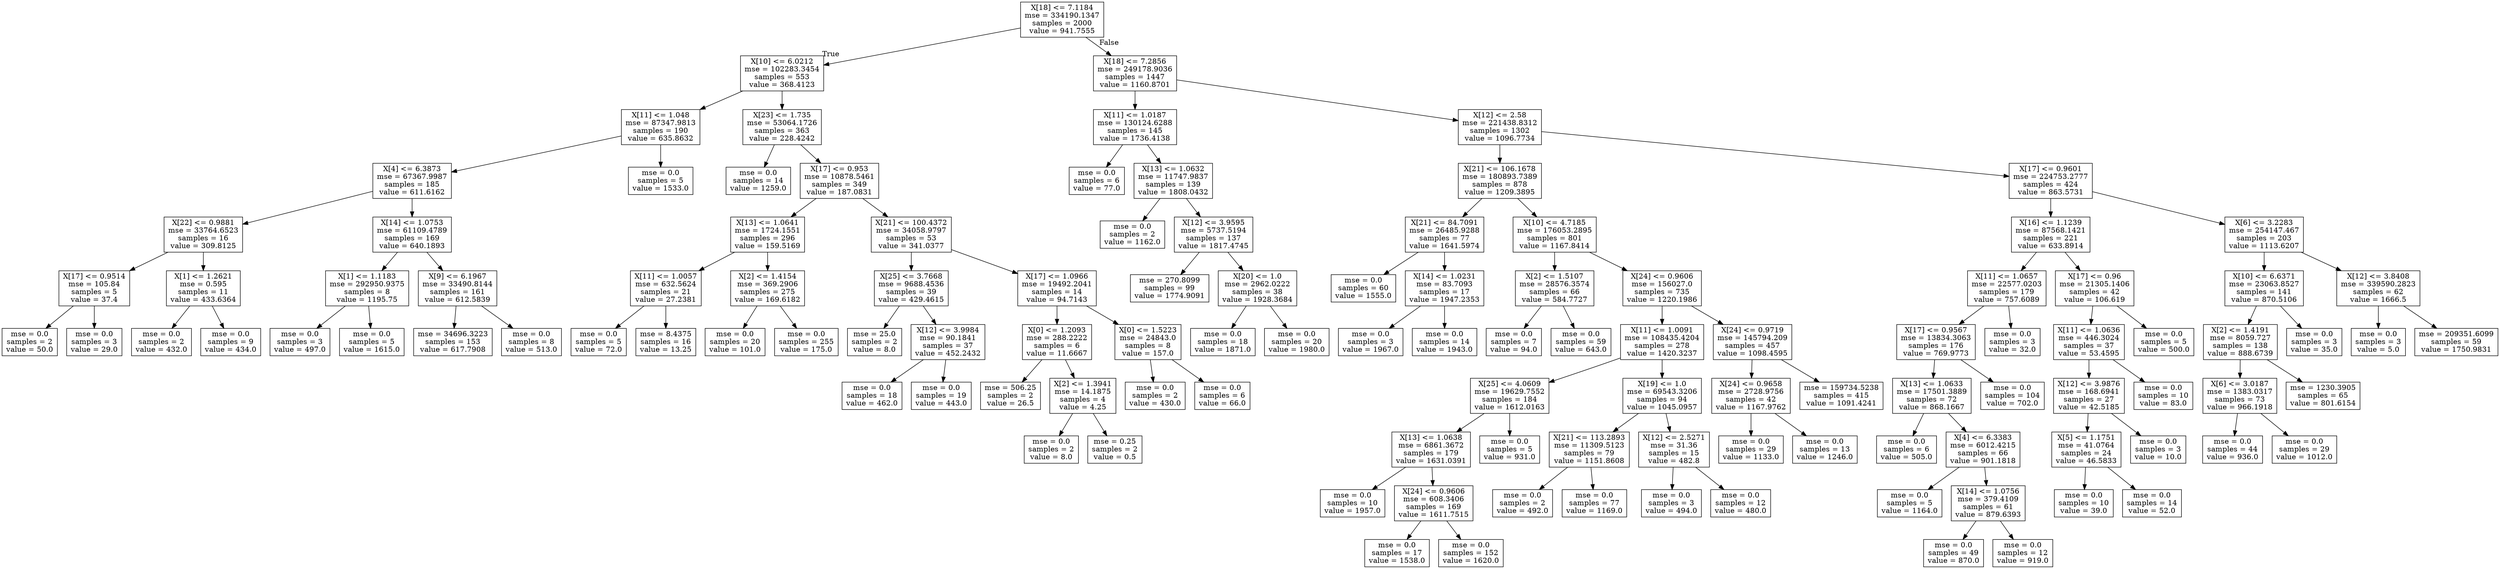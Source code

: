 digraph Tree {
node [shape=box] ;
0 [label="X[18] <= 7.1184\nmse = 334190.1347\nsamples = 2000\nvalue = 941.7555"] ;
1 [label="X[10] <= 6.0212\nmse = 102283.3454\nsamples = 553\nvalue = 368.4123"] ;
0 -> 1 [labeldistance=2.5, labelangle=45, headlabel="True"] ;
2 [label="X[11] <= 1.048\nmse = 87347.9813\nsamples = 190\nvalue = 635.8632"] ;
1 -> 2 ;
3 [label="X[4] <= 6.3873\nmse = 67367.9987\nsamples = 185\nvalue = 611.6162"] ;
2 -> 3 ;
4 [label="X[22] <= 0.9881\nmse = 33764.6523\nsamples = 16\nvalue = 309.8125"] ;
3 -> 4 ;
5 [label="X[17] <= 0.9514\nmse = 105.84\nsamples = 5\nvalue = 37.4"] ;
4 -> 5 ;
6 [label="mse = 0.0\nsamples = 2\nvalue = 50.0"] ;
5 -> 6 ;
7 [label="mse = 0.0\nsamples = 3\nvalue = 29.0"] ;
5 -> 7 ;
8 [label="X[1] <= 1.2621\nmse = 0.595\nsamples = 11\nvalue = 433.6364"] ;
4 -> 8 ;
9 [label="mse = 0.0\nsamples = 2\nvalue = 432.0"] ;
8 -> 9 ;
10 [label="mse = 0.0\nsamples = 9\nvalue = 434.0"] ;
8 -> 10 ;
11 [label="X[14] <= 1.0753\nmse = 61109.4789\nsamples = 169\nvalue = 640.1893"] ;
3 -> 11 ;
12 [label="X[1] <= 1.1183\nmse = 292950.9375\nsamples = 8\nvalue = 1195.75"] ;
11 -> 12 ;
13 [label="mse = 0.0\nsamples = 3\nvalue = 497.0"] ;
12 -> 13 ;
14 [label="mse = 0.0\nsamples = 5\nvalue = 1615.0"] ;
12 -> 14 ;
15 [label="X[9] <= 6.1967\nmse = 33490.8144\nsamples = 161\nvalue = 612.5839"] ;
11 -> 15 ;
16 [label="mse = 34696.3223\nsamples = 153\nvalue = 617.7908"] ;
15 -> 16 ;
17 [label="mse = 0.0\nsamples = 8\nvalue = 513.0"] ;
15 -> 17 ;
18 [label="mse = 0.0\nsamples = 5\nvalue = 1533.0"] ;
2 -> 18 ;
19 [label="X[23] <= 1.735\nmse = 53064.1726\nsamples = 363\nvalue = 228.4242"] ;
1 -> 19 ;
20 [label="mse = 0.0\nsamples = 14\nvalue = 1259.0"] ;
19 -> 20 ;
21 [label="X[17] <= 0.953\nmse = 10878.5461\nsamples = 349\nvalue = 187.0831"] ;
19 -> 21 ;
22 [label="X[13] <= 1.0641\nmse = 1724.1551\nsamples = 296\nvalue = 159.5169"] ;
21 -> 22 ;
23 [label="X[11] <= 1.0057\nmse = 632.5624\nsamples = 21\nvalue = 27.2381"] ;
22 -> 23 ;
24 [label="mse = 0.0\nsamples = 5\nvalue = 72.0"] ;
23 -> 24 ;
25 [label="mse = 8.4375\nsamples = 16\nvalue = 13.25"] ;
23 -> 25 ;
26 [label="X[2] <= 1.4154\nmse = 369.2906\nsamples = 275\nvalue = 169.6182"] ;
22 -> 26 ;
27 [label="mse = 0.0\nsamples = 20\nvalue = 101.0"] ;
26 -> 27 ;
28 [label="mse = 0.0\nsamples = 255\nvalue = 175.0"] ;
26 -> 28 ;
29 [label="X[21] <= 100.4372\nmse = 34058.9797\nsamples = 53\nvalue = 341.0377"] ;
21 -> 29 ;
30 [label="X[25] <= 3.7668\nmse = 9688.4536\nsamples = 39\nvalue = 429.4615"] ;
29 -> 30 ;
31 [label="mse = 25.0\nsamples = 2\nvalue = 8.0"] ;
30 -> 31 ;
32 [label="X[12] <= 3.9984\nmse = 90.1841\nsamples = 37\nvalue = 452.2432"] ;
30 -> 32 ;
33 [label="mse = 0.0\nsamples = 18\nvalue = 462.0"] ;
32 -> 33 ;
34 [label="mse = 0.0\nsamples = 19\nvalue = 443.0"] ;
32 -> 34 ;
35 [label="X[17] <= 1.0966\nmse = 19492.2041\nsamples = 14\nvalue = 94.7143"] ;
29 -> 35 ;
36 [label="X[0] <= 1.2093\nmse = 288.2222\nsamples = 6\nvalue = 11.6667"] ;
35 -> 36 ;
37 [label="mse = 506.25\nsamples = 2\nvalue = 26.5"] ;
36 -> 37 ;
38 [label="X[2] <= 1.3941\nmse = 14.1875\nsamples = 4\nvalue = 4.25"] ;
36 -> 38 ;
39 [label="mse = 0.0\nsamples = 2\nvalue = 8.0"] ;
38 -> 39 ;
40 [label="mse = 0.25\nsamples = 2\nvalue = 0.5"] ;
38 -> 40 ;
41 [label="X[0] <= 1.5223\nmse = 24843.0\nsamples = 8\nvalue = 157.0"] ;
35 -> 41 ;
42 [label="mse = 0.0\nsamples = 2\nvalue = 430.0"] ;
41 -> 42 ;
43 [label="mse = 0.0\nsamples = 6\nvalue = 66.0"] ;
41 -> 43 ;
44 [label="X[18] <= 7.2856\nmse = 249178.9036\nsamples = 1447\nvalue = 1160.8701"] ;
0 -> 44 [labeldistance=2.5, labelangle=-45, headlabel="False"] ;
45 [label="X[11] <= 1.0187\nmse = 130124.6288\nsamples = 145\nvalue = 1736.4138"] ;
44 -> 45 ;
46 [label="mse = 0.0\nsamples = 6\nvalue = 77.0"] ;
45 -> 46 ;
47 [label="X[13] <= 1.0632\nmse = 11747.9837\nsamples = 139\nvalue = 1808.0432"] ;
45 -> 47 ;
48 [label="mse = 0.0\nsamples = 2\nvalue = 1162.0"] ;
47 -> 48 ;
49 [label="X[12] <= 3.9595\nmse = 5737.5194\nsamples = 137\nvalue = 1817.4745"] ;
47 -> 49 ;
50 [label="mse = 270.8099\nsamples = 99\nvalue = 1774.9091"] ;
49 -> 50 ;
51 [label="X[20] <= 1.0\nmse = 2962.0222\nsamples = 38\nvalue = 1928.3684"] ;
49 -> 51 ;
52 [label="mse = 0.0\nsamples = 18\nvalue = 1871.0"] ;
51 -> 52 ;
53 [label="mse = 0.0\nsamples = 20\nvalue = 1980.0"] ;
51 -> 53 ;
54 [label="X[12] <= 2.58\nmse = 221438.8312\nsamples = 1302\nvalue = 1096.7734"] ;
44 -> 54 ;
55 [label="X[21] <= 106.1678\nmse = 180893.7389\nsamples = 878\nvalue = 1209.3895"] ;
54 -> 55 ;
56 [label="X[21] <= 84.7091\nmse = 26485.9288\nsamples = 77\nvalue = 1641.5974"] ;
55 -> 56 ;
57 [label="mse = 0.0\nsamples = 60\nvalue = 1555.0"] ;
56 -> 57 ;
58 [label="X[14] <= 1.0231\nmse = 83.7093\nsamples = 17\nvalue = 1947.2353"] ;
56 -> 58 ;
59 [label="mse = 0.0\nsamples = 3\nvalue = 1967.0"] ;
58 -> 59 ;
60 [label="mse = 0.0\nsamples = 14\nvalue = 1943.0"] ;
58 -> 60 ;
61 [label="X[10] <= 4.7185\nmse = 176053.2895\nsamples = 801\nvalue = 1167.8414"] ;
55 -> 61 ;
62 [label="X[2] <= 1.5107\nmse = 28576.3574\nsamples = 66\nvalue = 584.7727"] ;
61 -> 62 ;
63 [label="mse = 0.0\nsamples = 7\nvalue = 94.0"] ;
62 -> 63 ;
64 [label="mse = 0.0\nsamples = 59\nvalue = 643.0"] ;
62 -> 64 ;
65 [label="X[24] <= 0.9606\nmse = 156027.0\nsamples = 735\nvalue = 1220.1986"] ;
61 -> 65 ;
66 [label="X[11] <= 1.0091\nmse = 108435.4204\nsamples = 278\nvalue = 1420.3237"] ;
65 -> 66 ;
67 [label="X[25] <= 4.0609\nmse = 19629.7552\nsamples = 184\nvalue = 1612.0163"] ;
66 -> 67 ;
68 [label="X[13] <= 1.0638\nmse = 6861.3672\nsamples = 179\nvalue = 1631.0391"] ;
67 -> 68 ;
69 [label="mse = 0.0\nsamples = 10\nvalue = 1957.0"] ;
68 -> 69 ;
70 [label="X[24] <= 0.9606\nmse = 608.3406\nsamples = 169\nvalue = 1611.7515"] ;
68 -> 70 ;
71 [label="mse = 0.0\nsamples = 17\nvalue = 1538.0"] ;
70 -> 71 ;
72 [label="mse = 0.0\nsamples = 152\nvalue = 1620.0"] ;
70 -> 72 ;
73 [label="mse = 0.0\nsamples = 5\nvalue = 931.0"] ;
67 -> 73 ;
74 [label="X[19] <= 1.0\nmse = 69543.3206\nsamples = 94\nvalue = 1045.0957"] ;
66 -> 74 ;
75 [label="X[21] <= 113.2893\nmse = 11309.5123\nsamples = 79\nvalue = 1151.8608"] ;
74 -> 75 ;
76 [label="mse = 0.0\nsamples = 2\nvalue = 492.0"] ;
75 -> 76 ;
77 [label="mse = 0.0\nsamples = 77\nvalue = 1169.0"] ;
75 -> 77 ;
78 [label="X[12] <= 2.5271\nmse = 31.36\nsamples = 15\nvalue = 482.8"] ;
74 -> 78 ;
79 [label="mse = 0.0\nsamples = 3\nvalue = 494.0"] ;
78 -> 79 ;
80 [label="mse = 0.0\nsamples = 12\nvalue = 480.0"] ;
78 -> 80 ;
81 [label="X[24] <= 0.9719\nmse = 145794.209\nsamples = 457\nvalue = 1098.4595"] ;
65 -> 81 ;
82 [label="X[24] <= 0.9658\nmse = 2728.9756\nsamples = 42\nvalue = 1167.9762"] ;
81 -> 82 ;
83 [label="mse = 0.0\nsamples = 29\nvalue = 1133.0"] ;
82 -> 83 ;
84 [label="mse = 0.0\nsamples = 13\nvalue = 1246.0"] ;
82 -> 84 ;
85 [label="mse = 159734.5238\nsamples = 415\nvalue = 1091.4241"] ;
81 -> 85 ;
86 [label="X[17] <= 0.9601\nmse = 224753.2777\nsamples = 424\nvalue = 863.5731"] ;
54 -> 86 ;
87 [label="X[16] <= 1.1239\nmse = 87568.1421\nsamples = 221\nvalue = 633.8914"] ;
86 -> 87 ;
88 [label="X[11] <= 1.0657\nmse = 22577.0203\nsamples = 179\nvalue = 757.6089"] ;
87 -> 88 ;
89 [label="X[17] <= 0.9567\nmse = 13834.3063\nsamples = 176\nvalue = 769.9773"] ;
88 -> 89 ;
90 [label="X[13] <= 1.0633\nmse = 17501.3889\nsamples = 72\nvalue = 868.1667"] ;
89 -> 90 ;
91 [label="mse = 0.0\nsamples = 6\nvalue = 505.0"] ;
90 -> 91 ;
92 [label="X[4] <= 6.3383\nmse = 6012.4215\nsamples = 66\nvalue = 901.1818"] ;
90 -> 92 ;
93 [label="mse = 0.0\nsamples = 5\nvalue = 1164.0"] ;
92 -> 93 ;
94 [label="X[14] <= 1.0756\nmse = 379.4109\nsamples = 61\nvalue = 879.6393"] ;
92 -> 94 ;
95 [label="mse = 0.0\nsamples = 49\nvalue = 870.0"] ;
94 -> 95 ;
96 [label="mse = 0.0\nsamples = 12\nvalue = 919.0"] ;
94 -> 96 ;
97 [label="mse = 0.0\nsamples = 104\nvalue = 702.0"] ;
89 -> 97 ;
98 [label="mse = 0.0\nsamples = 3\nvalue = 32.0"] ;
88 -> 98 ;
99 [label="X[17] <= 0.96\nmse = 21305.1406\nsamples = 42\nvalue = 106.619"] ;
87 -> 99 ;
100 [label="X[11] <= 1.0636\nmse = 446.3024\nsamples = 37\nvalue = 53.4595"] ;
99 -> 100 ;
101 [label="X[12] <= 3.9876\nmse = 168.6941\nsamples = 27\nvalue = 42.5185"] ;
100 -> 101 ;
102 [label="X[5] <= 1.1751\nmse = 41.0764\nsamples = 24\nvalue = 46.5833"] ;
101 -> 102 ;
103 [label="mse = 0.0\nsamples = 10\nvalue = 39.0"] ;
102 -> 103 ;
104 [label="mse = 0.0\nsamples = 14\nvalue = 52.0"] ;
102 -> 104 ;
105 [label="mse = 0.0\nsamples = 3\nvalue = 10.0"] ;
101 -> 105 ;
106 [label="mse = 0.0\nsamples = 10\nvalue = 83.0"] ;
100 -> 106 ;
107 [label="mse = 0.0\nsamples = 5\nvalue = 500.0"] ;
99 -> 107 ;
108 [label="X[6] <= 3.2283\nmse = 254147.467\nsamples = 203\nvalue = 1113.6207"] ;
86 -> 108 ;
109 [label="X[10] <= 6.6371\nmse = 23063.8527\nsamples = 141\nvalue = 870.5106"] ;
108 -> 109 ;
110 [label="X[2] <= 1.4191\nmse = 8059.727\nsamples = 138\nvalue = 888.6739"] ;
109 -> 110 ;
111 [label="X[6] <= 3.0187\nmse = 1383.0317\nsamples = 73\nvalue = 966.1918"] ;
110 -> 111 ;
112 [label="mse = 0.0\nsamples = 44\nvalue = 936.0"] ;
111 -> 112 ;
113 [label="mse = 0.0\nsamples = 29\nvalue = 1012.0"] ;
111 -> 113 ;
114 [label="mse = 1230.3905\nsamples = 65\nvalue = 801.6154"] ;
110 -> 114 ;
115 [label="mse = 0.0\nsamples = 3\nvalue = 35.0"] ;
109 -> 115 ;
116 [label="X[12] <= 3.8408\nmse = 339590.2823\nsamples = 62\nvalue = 1666.5"] ;
108 -> 116 ;
117 [label="mse = 0.0\nsamples = 3\nvalue = 5.0"] ;
116 -> 117 ;
118 [label="mse = 209351.6099\nsamples = 59\nvalue = 1750.9831"] ;
116 -> 118 ;
}